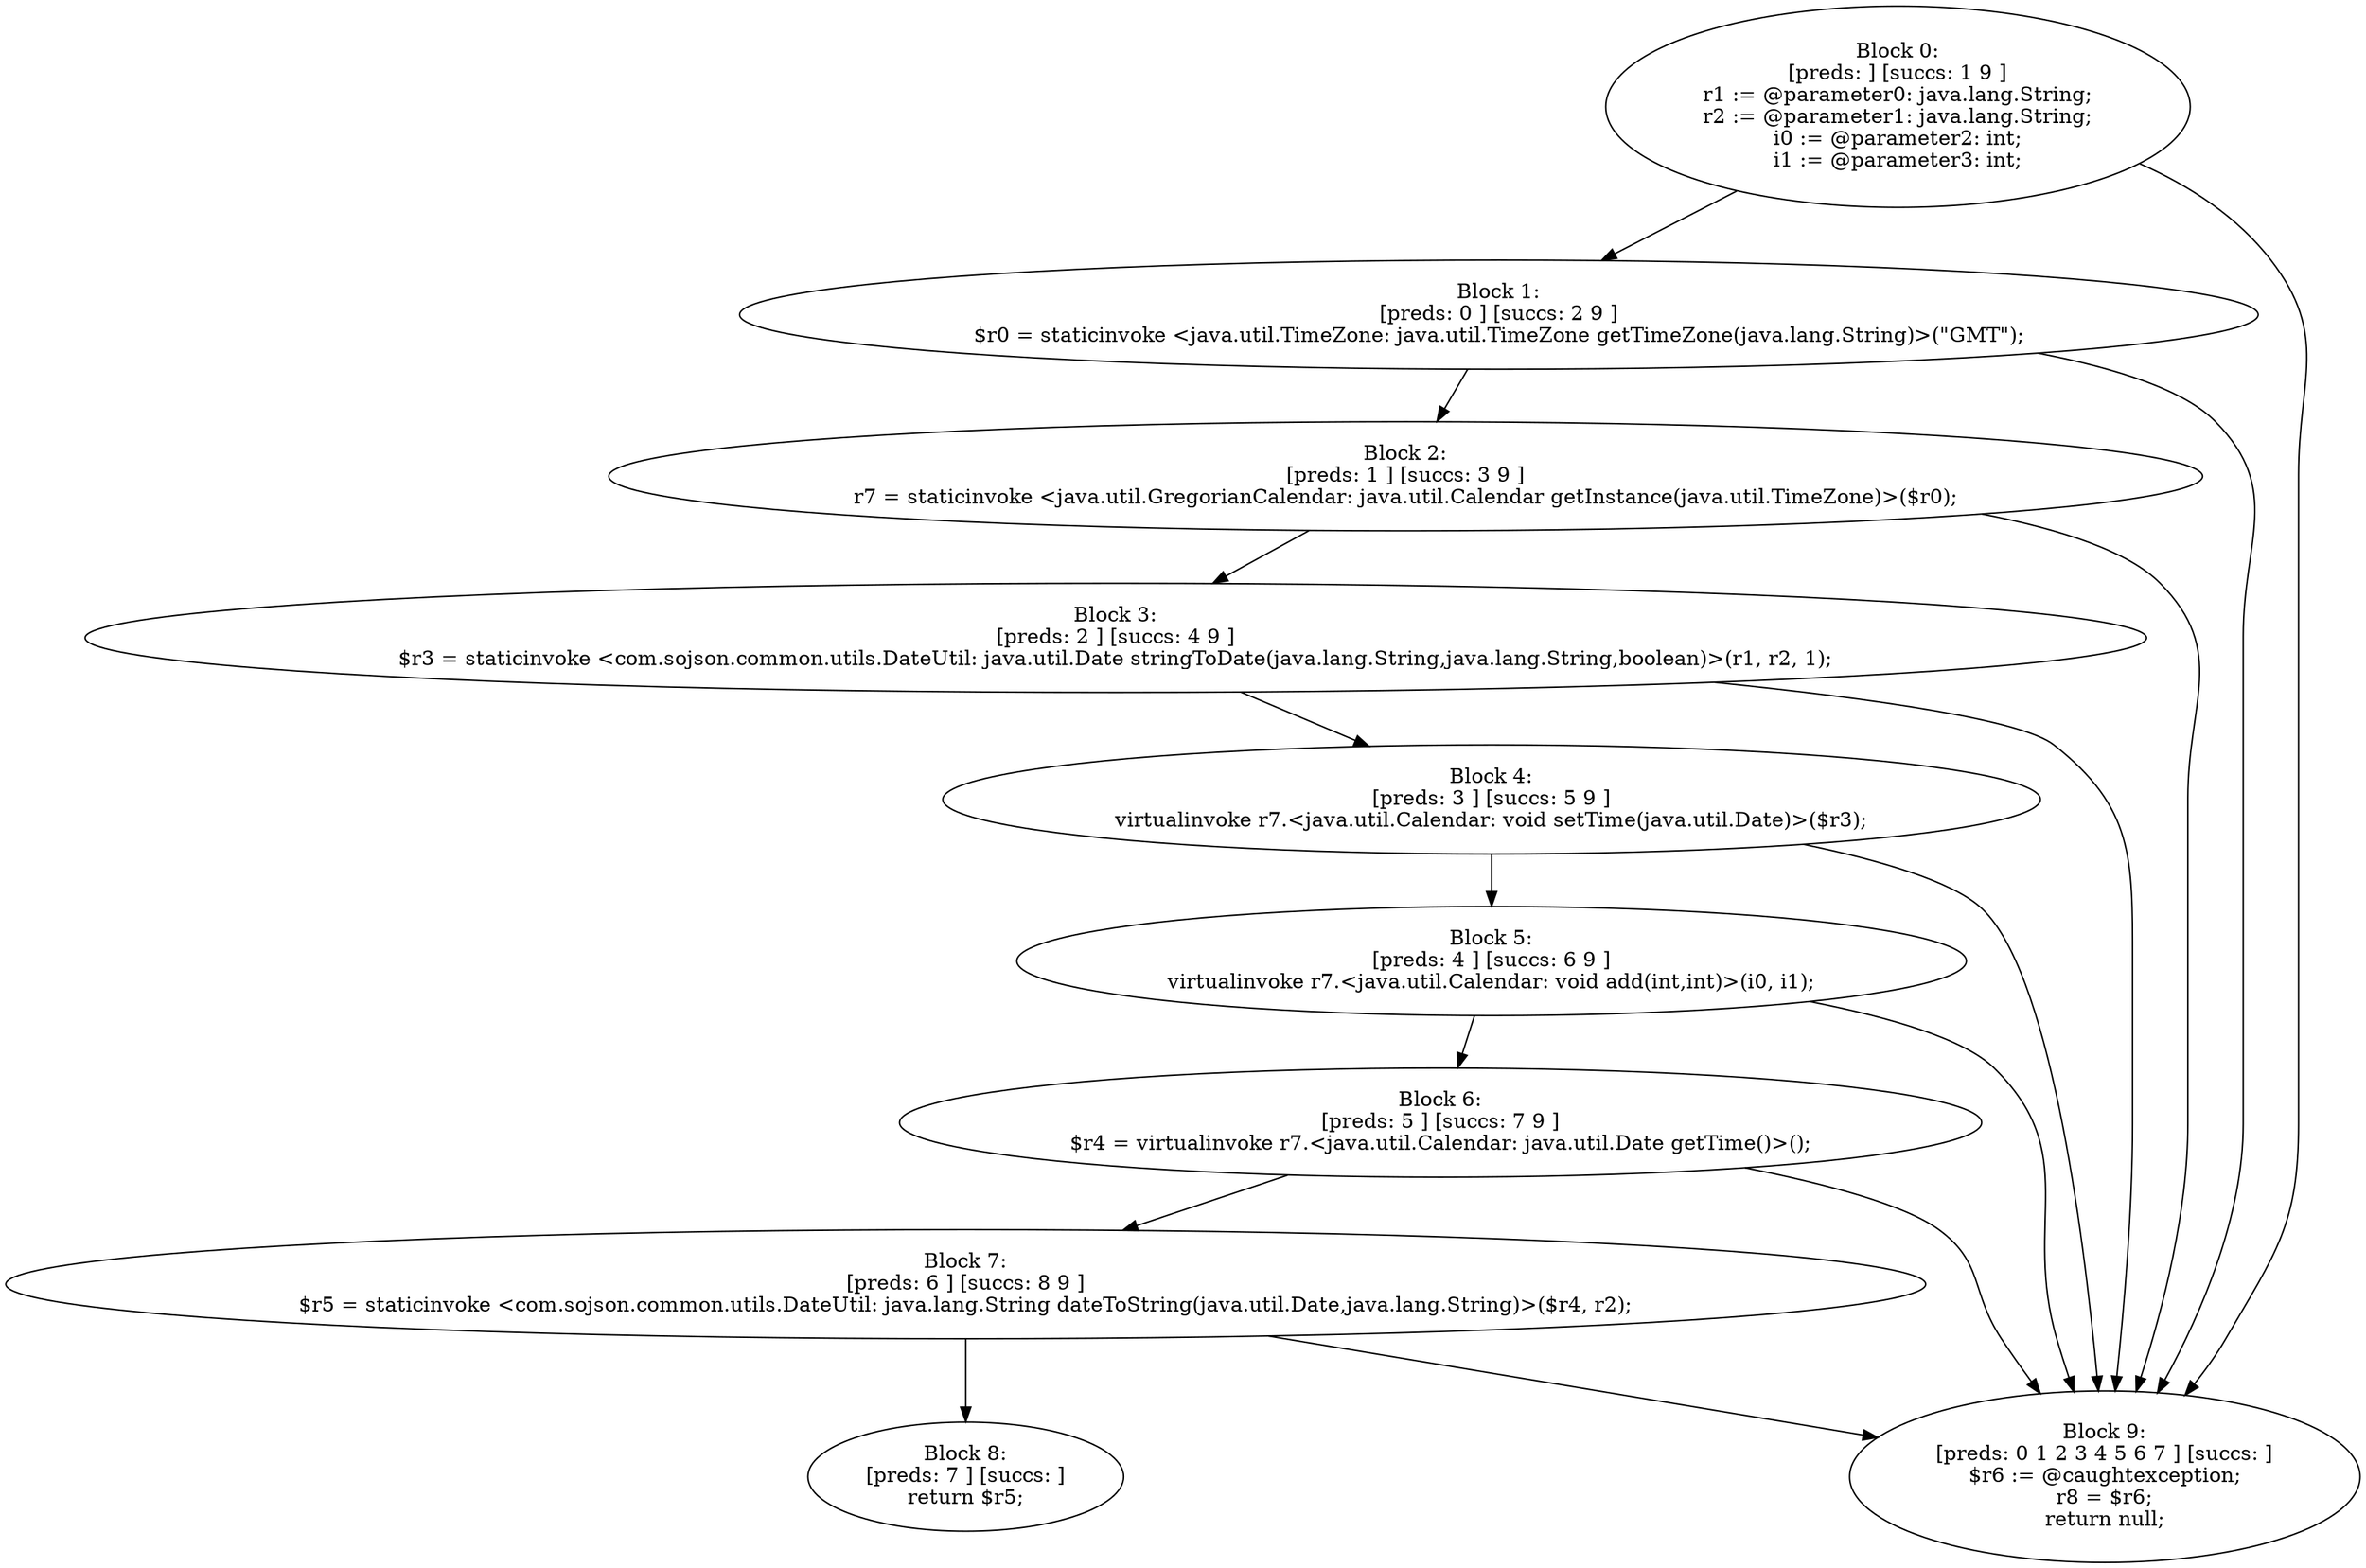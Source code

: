 digraph "unitGraph" {
    "Block 0:
[preds: ] [succs: 1 9 ]
r1 := @parameter0: java.lang.String;
r2 := @parameter1: java.lang.String;
i0 := @parameter2: int;
i1 := @parameter3: int;
"
    "Block 1:
[preds: 0 ] [succs: 2 9 ]
$r0 = staticinvoke <java.util.TimeZone: java.util.TimeZone getTimeZone(java.lang.String)>(\"GMT\");
"
    "Block 2:
[preds: 1 ] [succs: 3 9 ]
r7 = staticinvoke <java.util.GregorianCalendar: java.util.Calendar getInstance(java.util.TimeZone)>($r0);
"
    "Block 3:
[preds: 2 ] [succs: 4 9 ]
$r3 = staticinvoke <com.sojson.common.utils.DateUtil: java.util.Date stringToDate(java.lang.String,java.lang.String,boolean)>(r1, r2, 1);
"
    "Block 4:
[preds: 3 ] [succs: 5 9 ]
virtualinvoke r7.<java.util.Calendar: void setTime(java.util.Date)>($r3);
"
    "Block 5:
[preds: 4 ] [succs: 6 9 ]
virtualinvoke r7.<java.util.Calendar: void add(int,int)>(i0, i1);
"
    "Block 6:
[preds: 5 ] [succs: 7 9 ]
$r4 = virtualinvoke r7.<java.util.Calendar: java.util.Date getTime()>();
"
    "Block 7:
[preds: 6 ] [succs: 8 9 ]
$r5 = staticinvoke <com.sojson.common.utils.DateUtil: java.lang.String dateToString(java.util.Date,java.lang.String)>($r4, r2);
"
    "Block 8:
[preds: 7 ] [succs: ]
return $r5;
"
    "Block 9:
[preds: 0 1 2 3 4 5 6 7 ] [succs: ]
$r6 := @caughtexception;
r8 = $r6;
return null;
"
    "Block 0:
[preds: ] [succs: 1 9 ]
r1 := @parameter0: java.lang.String;
r2 := @parameter1: java.lang.String;
i0 := @parameter2: int;
i1 := @parameter3: int;
"->"Block 1:
[preds: 0 ] [succs: 2 9 ]
$r0 = staticinvoke <java.util.TimeZone: java.util.TimeZone getTimeZone(java.lang.String)>(\"GMT\");
";
    "Block 0:
[preds: ] [succs: 1 9 ]
r1 := @parameter0: java.lang.String;
r2 := @parameter1: java.lang.String;
i0 := @parameter2: int;
i1 := @parameter3: int;
"->"Block 9:
[preds: 0 1 2 3 4 5 6 7 ] [succs: ]
$r6 := @caughtexception;
r8 = $r6;
return null;
";
    "Block 1:
[preds: 0 ] [succs: 2 9 ]
$r0 = staticinvoke <java.util.TimeZone: java.util.TimeZone getTimeZone(java.lang.String)>(\"GMT\");
"->"Block 2:
[preds: 1 ] [succs: 3 9 ]
r7 = staticinvoke <java.util.GregorianCalendar: java.util.Calendar getInstance(java.util.TimeZone)>($r0);
";
    "Block 1:
[preds: 0 ] [succs: 2 9 ]
$r0 = staticinvoke <java.util.TimeZone: java.util.TimeZone getTimeZone(java.lang.String)>(\"GMT\");
"->"Block 9:
[preds: 0 1 2 3 4 5 6 7 ] [succs: ]
$r6 := @caughtexception;
r8 = $r6;
return null;
";
    "Block 2:
[preds: 1 ] [succs: 3 9 ]
r7 = staticinvoke <java.util.GregorianCalendar: java.util.Calendar getInstance(java.util.TimeZone)>($r0);
"->"Block 3:
[preds: 2 ] [succs: 4 9 ]
$r3 = staticinvoke <com.sojson.common.utils.DateUtil: java.util.Date stringToDate(java.lang.String,java.lang.String,boolean)>(r1, r2, 1);
";
    "Block 2:
[preds: 1 ] [succs: 3 9 ]
r7 = staticinvoke <java.util.GregorianCalendar: java.util.Calendar getInstance(java.util.TimeZone)>($r0);
"->"Block 9:
[preds: 0 1 2 3 4 5 6 7 ] [succs: ]
$r6 := @caughtexception;
r8 = $r6;
return null;
";
    "Block 3:
[preds: 2 ] [succs: 4 9 ]
$r3 = staticinvoke <com.sojson.common.utils.DateUtil: java.util.Date stringToDate(java.lang.String,java.lang.String,boolean)>(r1, r2, 1);
"->"Block 4:
[preds: 3 ] [succs: 5 9 ]
virtualinvoke r7.<java.util.Calendar: void setTime(java.util.Date)>($r3);
";
    "Block 3:
[preds: 2 ] [succs: 4 9 ]
$r3 = staticinvoke <com.sojson.common.utils.DateUtil: java.util.Date stringToDate(java.lang.String,java.lang.String,boolean)>(r1, r2, 1);
"->"Block 9:
[preds: 0 1 2 3 4 5 6 7 ] [succs: ]
$r6 := @caughtexception;
r8 = $r6;
return null;
";
    "Block 4:
[preds: 3 ] [succs: 5 9 ]
virtualinvoke r7.<java.util.Calendar: void setTime(java.util.Date)>($r3);
"->"Block 5:
[preds: 4 ] [succs: 6 9 ]
virtualinvoke r7.<java.util.Calendar: void add(int,int)>(i0, i1);
";
    "Block 4:
[preds: 3 ] [succs: 5 9 ]
virtualinvoke r7.<java.util.Calendar: void setTime(java.util.Date)>($r3);
"->"Block 9:
[preds: 0 1 2 3 4 5 6 7 ] [succs: ]
$r6 := @caughtexception;
r8 = $r6;
return null;
";
    "Block 5:
[preds: 4 ] [succs: 6 9 ]
virtualinvoke r7.<java.util.Calendar: void add(int,int)>(i0, i1);
"->"Block 6:
[preds: 5 ] [succs: 7 9 ]
$r4 = virtualinvoke r7.<java.util.Calendar: java.util.Date getTime()>();
";
    "Block 5:
[preds: 4 ] [succs: 6 9 ]
virtualinvoke r7.<java.util.Calendar: void add(int,int)>(i0, i1);
"->"Block 9:
[preds: 0 1 2 3 4 5 6 7 ] [succs: ]
$r6 := @caughtexception;
r8 = $r6;
return null;
";
    "Block 6:
[preds: 5 ] [succs: 7 9 ]
$r4 = virtualinvoke r7.<java.util.Calendar: java.util.Date getTime()>();
"->"Block 7:
[preds: 6 ] [succs: 8 9 ]
$r5 = staticinvoke <com.sojson.common.utils.DateUtil: java.lang.String dateToString(java.util.Date,java.lang.String)>($r4, r2);
";
    "Block 6:
[preds: 5 ] [succs: 7 9 ]
$r4 = virtualinvoke r7.<java.util.Calendar: java.util.Date getTime()>();
"->"Block 9:
[preds: 0 1 2 3 4 5 6 7 ] [succs: ]
$r6 := @caughtexception;
r8 = $r6;
return null;
";
    "Block 7:
[preds: 6 ] [succs: 8 9 ]
$r5 = staticinvoke <com.sojson.common.utils.DateUtil: java.lang.String dateToString(java.util.Date,java.lang.String)>($r4, r2);
"->"Block 8:
[preds: 7 ] [succs: ]
return $r5;
";
    "Block 7:
[preds: 6 ] [succs: 8 9 ]
$r5 = staticinvoke <com.sojson.common.utils.DateUtil: java.lang.String dateToString(java.util.Date,java.lang.String)>($r4, r2);
"->"Block 9:
[preds: 0 1 2 3 4 5 6 7 ] [succs: ]
$r6 := @caughtexception;
r8 = $r6;
return null;
";
}
